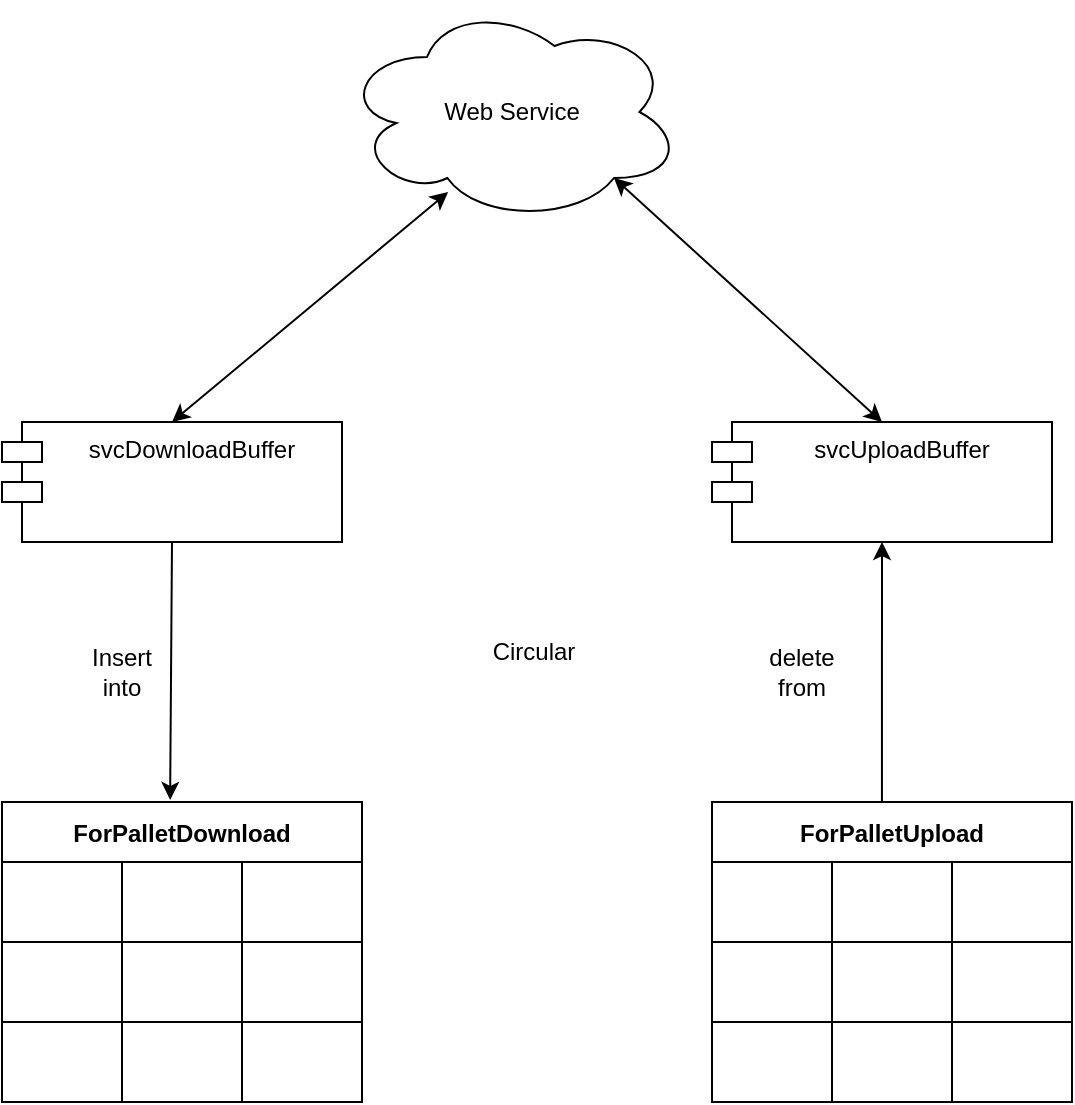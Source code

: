 <mxfile version="16.2.7" type="github">
  <diagram id="2_OSgzKx9RlC4Svybtem" name="Page-1">
    <mxGraphModel dx="1422" dy="762" grid="1" gridSize="10" guides="1" tooltips="1" connect="1" arrows="1" fold="1" page="1" pageScale="1" pageWidth="850" pageHeight="1100" math="0" shadow="0">
      <root>
        <mxCell id="0" />
        <mxCell id="1" parent="0" />
        <mxCell id="ZOsBQ1r3S8LSTubL9PRr-1" value="Web Service" style="ellipse;shape=cloud;whiteSpace=wrap;html=1;" vertex="1" parent="1">
          <mxGeometry x="340" y="50" width="170" height="110" as="geometry" />
        </mxCell>
        <mxCell id="ZOsBQ1r3S8LSTubL9PRr-2" value="ForPalletDownload" style="shape=table;startSize=30;container=1;collapsible=0;childLayout=tableLayout;fontStyle=1;align=center;" vertex="1" parent="1">
          <mxGeometry x="170" y="450" width="180" height="150" as="geometry" />
        </mxCell>
        <mxCell id="ZOsBQ1r3S8LSTubL9PRr-3" value="" style="shape=tableRow;horizontal=0;startSize=0;swimlaneHead=0;swimlaneBody=0;top=0;left=0;bottom=0;right=0;collapsible=0;dropTarget=0;fillColor=none;points=[[0,0.5],[1,0.5]];portConstraint=eastwest;" vertex="1" parent="ZOsBQ1r3S8LSTubL9PRr-2">
          <mxGeometry y="30" width="180" height="40" as="geometry" />
        </mxCell>
        <mxCell id="ZOsBQ1r3S8LSTubL9PRr-4" value="" style="shape=partialRectangle;html=1;whiteSpace=wrap;connectable=0;fillColor=none;top=0;left=0;bottom=0;right=0;overflow=hidden;" vertex="1" parent="ZOsBQ1r3S8LSTubL9PRr-3">
          <mxGeometry width="60" height="40" as="geometry">
            <mxRectangle width="60" height="40" as="alternateBounds" />
          </mxGeometry>
        </mxCell>
        <mxCell id="ZOsBQ1r3S8LSTubL9PRr-5" value="" style="shape=partialRectangle;html=1;whiteSpace=wrap;connectable=0;fillColor=none;top=0;left=0;bottom=0;right=0;overflow=hidden;" vertex="1" parent="ZOsBQ1r3S8LSTubL9PRr-3">
          <mxGeometry x="60" width="60" height="40" as="geometry">
            <mxRectangle width="60" height="40" as="alternateBounds" />
          </mxGeometry>
        </mxCell>
        <mxCell id="ZOsBQ1r3S8LSTubL9PRr-6" value="" style="shape=partialRectangle;html=1;whiteSpace=wrap;connectable=0;fillColor=none;top=0;left=0;bottom=0;right=0;overflow=hidden;" vertex="1" parent="ZOsBQ1r3S8LSTubL9PRr-3">
          <mxGeometry x="120" width="60" height="40" as="geometry">
            <mxRectangle width="60" height="40" as="alternateBounds" />
          </mxGeometry>
        </mxCell>
        <mxCell id="ZOsBQ1r3S8LSTubL9PRr-7" value="" style="shape=tableRow;horizontal=0;startSize=0;swimlaneHead=0;swimlaneBody=0;top=0;left=0;bottom=0;right=0;collapsible=0;dropTarget=0;fillColor=none;points=[[0,0.5],[1,0.5]];portConstraint=eastwest;" vertex="1" parent="ZOsBQ1r3S8LSTubL9PRr-2">
          <mxGeometry y="70" width="180" height="40" as="geometry" />
        </mxCell>
        <mxCell id="ZOsBQ1r3S8LSTubL9PRr-8" value="" style="shape=partialRectangle;html=1;whiteSpace=wrap;connectable=0;fillColor=none;top=0;left=0;bottom=0;right=0;overflow=hidden;" vertex="1" parent="ZOsBQ1r3S8LSTubL9PRr-7">
          <mxGeometry width="60" height="40" as="geometry">
            <mxRectangle width="60" height="40" as="alternateBounds" />
          </mxGeometry>
        </mxCell>
        <mxCell id="ZOsBQ1r3S8LSTubL9PRr-9" value="" style="shape=partialRectangle;html=1;whiteSpace=wrap;connectable=0;fillColor=none;top=0;left=0;bottom=0;right=0;overflow=hidden;" vertex="1" parent="ZOsBQ1r3S8LSTubL9PRr-7">
          <mxGeometry x="60" width="60" height="40" as="geometry">
            <mxRectangle width="60" height="40" as="alternateBounds" />
          </mxGeometry>
        </mxCell>
        <mxCell id="ZOsBQ1r3S8LSTubL9PRr-10" value="" style="shape=partialRectangle;html=1;whiteSpace=wrap;connectable=0;fillColor=none;top=0;left=0;bottom=0;right=0;overflow=hidden;" vertex="1" parent="ZOsBQ1r3S8LSTubL9PRr-7">
          <mxGeometry x="120" width="60" height="40" as="geometry">
            <mxRectangle width="60" height="40" as="alternateBounds" />
          </mxGeometry>
        </mxCell>
        <mxCell id="ZOsBQ1r3S8LSTubL9PRr-11" value="" style="shape=tableRow;horizontal=0;startSize=0;swimlaneHead=0;swimlaneBody=0;top=0;left=0;bottom=0;right=0;collapsible=0;dropTarget=0;fillColor=none;points=[[0,0.5],[1,0.5]];portConstraint=eastwest;" vertex="1" parent="ZOsBQ1r3S8LSTubL9PRr-2">
          <mxGeometry y="110" width="180" height="40" as="geometry" />
        </mxCell>
        <mxCell id="ZOsBQ1r3S8LSTubL9PRr-12" value="" style="shape=partialRectangle;html=1;whiteSpace=wrap;connectable=0;fillColor=none;top=0;left=0;bottom=0;right=0;overflow=hidden;" vertex="1" parent="ZOsBQ1r3S8LSTubL9PRr-11">
          <mxGeometry width="60" height="40" as="geometry">
            <mxRectangle width="60" height="40" as="alternateBounds" />
          </mxGeometry>
        </mxCell>
        <mxCell id="ZOsBQ1r3S8LSTubL9PRr-13" value="" style="shape=partialRectangle;html=1;whiteSpace=wrap;connectable=0;fillColor=none;top=0;left=0;bottom=0;right=0;overflow=hidden;" vertex="1" parent="ZOsBQ1r3S8LSTubL9PRr-11">
          <mxGeometry x="60" width="60" height="40" as="geometry">
            <mxRectangle width="60" height="40" as="alternateBounds" />
          </mxGeometry>
        </mxCell>
        <mxCell id="ZOsBQ1r3S8LSTubL9PRr-14" value="" style="shape=partialRectangle;html=1;whiteSpace=wrap;connectable=0;fillColor=none;top=0;left=0;bottom=0;right=0;overflow=hidden;" vertex="1" parent="ZOsBQ1r3S8LSTubL9PRr-11">
          <mxGeometry x="120" width="60" height="40" as="geometry">
            <mxRectangle width="60" height="40" as="alternateBounds" />
          </mxGeometry>
        </mxCell>
        <mxCell id="ZOsBQ1r3S8LSTubL9PRr-15" value="ForPalletUpload" style="shape=table;startSize=30;container=1;collapsible=0;childLayout=tableLayout;fontStyle=1;align=center;" vertex="1" parent="1">
          <mxGeometry x="525" y="450" width="180" height="150" as="geometry" />
        </mxCell>
        <mxCell id="ZOsBQ1r3S8LSTubL9PRr-16" value="" style="shape=tableRow;horizontal=0;startSize=0;swimlaneHead=0;swimlaneBody=0;top=0;left=0;bottom=0;right=0;collapsible=0;dropTarget=0;fillColor=none;points=[[0,0.5],[1,0.5]];portConstraint=eastwest;" vertex="1" parent="ZOsBQ1r3S8LSTubL9PRr-15">
          <mxGeometry y="30" width="180" height="40" as="geometry" />
        </mxCell>
        <mxCell id="ZOsBQ1r3S8LSTubL9PRr-17" value="" style="shape=partialRectangle;html=1;whiteSpace=wrap;connectable=0;fillColor=none;top=0;left=0;bottom=0;right=0;overflow=hidden;" vertex="1" parent="ZOsBQ1r3S8LSTubL9PRr-16">
          <mxGeometry width="60" height="40" as="geometry">
            <mxRectangle width="60" height="40" as="alternateBounds" />
          </mxGeometry>
        </mxCell>
        <mxCell id="ZOsBQ1r3S8LSTubL9PRr-18" value="" style="shape=partialRectangle;html=1;whiteSpace=wrap;connectable=0;fillColor=none;top=0;left=0;bottom=0;right=0;overflow=hidden;" vertex="1" parent="ZOsBQ1r3S8LSTubL9PRr-16">
          <mxGeometry x="60" width="60" height="40" as="geometry">
            <mxRectangle width="60" height="40" as="alternateBounds" />
          </mxGeometry>
        </mxCell>
        <mxCell id="ZOsBQ1r3S8LSTubL9PRr-19" value="" style="shape=partialRectangle;html=1;whiteSpace=wrap;connectable=0;fillColor=none;top=0;left=0;bottom=0;right=0;overflow=hidden;" vertex="1" parent="ZOsBQ1r3S8LSTubL9PRr-16">
          <mxGeometry x="120" width="60" height="40" as="geometry">
            <mxRectangle width="60" height="40" as="alternateBounds" />
          </mxGeometry>
        </mxCell>
        <mxCell id="ZOsBQ1r3S8LSTubL9PRr-20" value="" style="shape=tableRow;horizontal=0;startSize=0;swimlaneHead=0;swimlaneBody=0;top=0;left=0;bottom=0;right=0;collapsible=0;dropTarget=0;fillColor=none;points=[[0,0.5],[1,0.5]];portConstraint=eastwest;" vertex="1" parent="ZOsBQ1r3S8LSTubL9PRr-15">
          <mxGeometry y="70" width="180" height="40" as="geometry" />
        </mxCell>
        <mxCell id="ZOsBQ1r3S8LSTubL9PRr-21" value="" style="shape=partialRectangle;html=1;whiteSpace=wrap;connectable=0;fillColor=none;top=0;left=0;bottom=0;right=0;overflow=hidden;" vertex="1" parent="ZOsBQ1r3S8LSTubL9PRr-20">
          <mxGeometry width="60" height="40" as="geometry">
            <mxRectangle width="60" height="40" as="alternateBounds" />
          </mxGeometry>
        </mxCell>
        <mxCell id="ZOsBQ1r3S8LSTubL9PRr-22" value="" style="shape=partialRectangle;html=1;whiteSpace=wrap;connectable=0;fillColor=none;top=0;left=0;bottom=0;right=0;overflow=hidden;" vertex="1" parent="ZOsBQ1r3S8LSTubL9PRr-20">
          <mxGeometry x="60" width="60" height="40" as="geometry">
            <mxRectangle width="60" height="40" as="alternateBounds" />
          </mxGeometry>
        </mxCell>
        <mxCell id="ZOsBQ1r3S8LSTubL9PRr-23" value="" style="shape=partialRectangle;html=1;whiteSpace=wrap;connectable=0;fillColor=none;top=0;left=0;bottom=0;right=0;overflow=hidden;" vertex="1" parent="ZOsBQ1r3S8LSTubL9PRr-20">
          <mxGeometry x="120" width="60" height="40" as="geometry">
            <mxRectangle width="60" height="40" as="alternateBounds" />
          </mxGeometry>
        </mxCell>
        <mxCell id="ZOsBQ1r3S8LSTubL9PRr-24" value="" style="shape=tableRow;horizontal=0;startSize=0;swimlaneHead=0;swimlaneBody=0;top=0;left=0;bottom=0;right=0;collapsible=0;dropTarget=0;fillColor=none;points=[[0,0.5],[1,0.5]];portConstraint=eastwest;" vertex="1" parent="ZOsBQ1r3S8LSTubL9PRr-15">
          <mxGeometry y="110" width="180" height="40" as="geometry" />
        </mxCell>
        <mxCell id="ZOsBQ1r3S8LSTubL9PRr-25" value="" style="shape=partialRectangle;html=1;whiteSpace=wrap;connectable=0;fillColor=none;top=0;left=0;bottom=0;right=0;overflow=hidden;" vertex="1" parent="ZOsBQ1r3S8LSTubL9PRr-24">
          <mxGeometry width="60" height="40" as="geometry">
            <mxRectangle width="60" height="40" as="alternateBounds" />
          </mxGeometry>
        </mxCell>
        <mxCell id="ZOsBQ1r3S8LSTubL9PRr-26" value="" style="shape=partialRectangle;html=1;whiteSpace=wrap;connectable=0;fillColor=none;top=0;left=0;bottom=0;right=0;overflow=hidden;" vertex="1" parent="ZOsBQ1r3S8LSTubL9PRr-24">
          <mxGeometry x="60" width="60" height="40" as="geometry">
            <mxRectangle width="60" height="40" as="alternateBounds" />
          </mxGeometry>
        </mxCell>
        <mxCell id="ZOsBQ1r3S8LSTubL9PRr-27" value="" style="shape=partialRectangle;html=1;whiteSpace=wrap;connectable=0;fillColor=none;top=0;left=0;bottom=0;right=0;overflow=hidden;" vertex="1" parent="ZOsBQ1r3S8LSTubL9PRr-24">
          <mxGeometry x="120" width="60" height="40" as="geometry">
            <mxRectangle width="60" height="40" as="alternateBounds" />
          </mxGeometry>
        </mxCell>
        <mxCell id="ZOsBQ1r3S8LSTubL9PRr-29" value="svcDownloadBuffer" style="shape=module;align=left;spacingLeft=20;align=center;verticalAlign=top;" vertex="1" parent="1">
          <mxGeometry x="170" y="260" width="170" height="60" as="geometry" />
        </mxCell>
        <mxCell id="ZOsBQ1r3S8LSTubL9PRr-30" value="svcUploadBuffer" style="shape=module;align=left;spacingLeft=20;align=center;verticalAlign=top;" vertex="1" parent="1">
          <mxGeometry x="525" y="260" width="170" height="60" as="geometry" />
        </mxCell>
        <mxCell id="ZOsBQ1r3S8LSTubL9PRr-31" value="" style="shape=image;html=1;verticalAlign=top;verticalLabelPosition=bottom;labelBackgroundColor=#ffffff;imageAspect=0;aspect=fixed;image=https://cdn0.iconfinder.com/data/icons/gcons-2/23/circular10-128.png" vertex="1" parent="1">
          <mxGeometry x="372" y="226" width="128" height="128" as="geometry" />
        </mxCell>
        <mxCell id="ZOsBQ1r3S8LSTubL9PRr-32" value="" style="endArrow=classic;startArrow=classic;html=1;rounded=0;exitX=0.5;exitY=0;exitDx=0;exitDy=0;entryX=0.312;entryY=0.864;entryDx=0;entryDy=0;entryPerimeter=0;" edge="1" parent="1" source="ZOsBQ1r3S8LSTubL9PRr-29" target="ZOsBQ1r3S8LSTubL9PRr-1">
          <mxGeometry width="50" height="50" relative="1" as="geometry">
            <mxPoint x="400" y="420" as="sourcePoint" />
            <mxPoint x="450" y="370" as="targetPoint" />
          </mxGeometry>
        </mxCell>
        <mxCell id="ZOsBQ1r3S8LSTubL9PRr-33" value="" style="endArrow=classic;startArrow=classic;html=1;rounded=0;entryX=0.8;entryY=0.8;entryDx=0;entryDy=0;entryPerimeter=0;exitX=0.5;exitY=0;exitDx=0;exitDy=0;" edge="1" parent="1" source="ZOsBQ1r3S8LSTubL9PRr-30" target="ZOsBQ1r3S8LSTubL9PRr-1">
          <mxGeometry width="50" height="50" relative="1" as="geometry">
            <mxPoint x="400" y="420" as="sourcePoint" />
            <mxPoint x="450" y="370" as="targetPoint" />
          </mxGeometry>
        </mxCell>
        <mxCell id="ZOsBQ1r3S8LSTubL9PRr-34" value="Circular" style="text;html=1;strokeColor=none;fillColor=none;align=center;verticalAlign=middle;whiteSpace=wrap;rounded=0;" vertex="1" parent="1">
          <mxGeometry x="406" y="360" width="60" height="30" as="geometry" />
        </mxCell>
        <mxCell id="ZOsBQ1r3S8LSTubL9PRr-37" value="" style="endArrow=classic;html=1;rounded=0;exitX=0.5;exitY=1;exitDx=0;exitDy=0;entryX=0.467;entryY=-0.007;entryDx=0;entryDy=0;entryPerimeter=0;" edge="1" parent="1" source="ZOsBQ1r3S8LSTubL9PRr-29" target="ZOsBQ1r3S8LSTubL9PRr-2">
          <mxGeometry width="50" height="50" relative="1" as="geometry">
            <mxPoint x="400" y="420" as="sourcePoint" />
            <mxPoint x="450" y="370" as="targetPoint" />
          </mxGeometry>
        </mxCell>
        <mxCell id="ZOsBQ1r3S8LSTubL9PRr-38" value="" style="endArrow=classic;html=1;rounded=0;entryX=0.5;entryY=1;entryDx=0;entryDy=0;exitX=0.472;exitY=0;exitDx=0;exitDy=0;exitPerimeter=0;" edge="1" parent="1" source="ZOsBQ1r3S8LSTubL9PRr-15" target="ZOsBQ1r3S8LSTubL9PRr-30">
          <mxGeometry width="50" height="50" relative="1" as="geometry">
            <mxPoint x="750" y="370" as="sourcePoint" />
            <mxPoint x="614.5" y="448.95" as="targetPoint" />
          </mxGeometry>
        </mxCell>
        <mxCell id="ZOsBQ1r3S8LSTubL9PRr-39" value="Insert into" style="text;html=1;strokeColor=none;fillColor=none;align=center;verticalAlign=middle;whiteSpace=wrap;rounded=0;" vertex="1" parent="1">
          <mxGeometry x="210" y="370" width="40" height="30" as="geometry" />
        </mxCell>
        <mxCell id="ZOsBQ1r3S8LSTubL9PRr-40" value="delete from" style="text;html=1;strokeColor=none;fillColor=none;align=center;verticalAlign=middle;whiteSpace=wrap;rounded=0;" vertex="1" parent="1">
          <mxGeometry x="540" y="370" width="60" height="30" as="geometry" />
        </mxCell>
      </root>
    </mxGraphModel>
  </diagram>
</mxfile>
